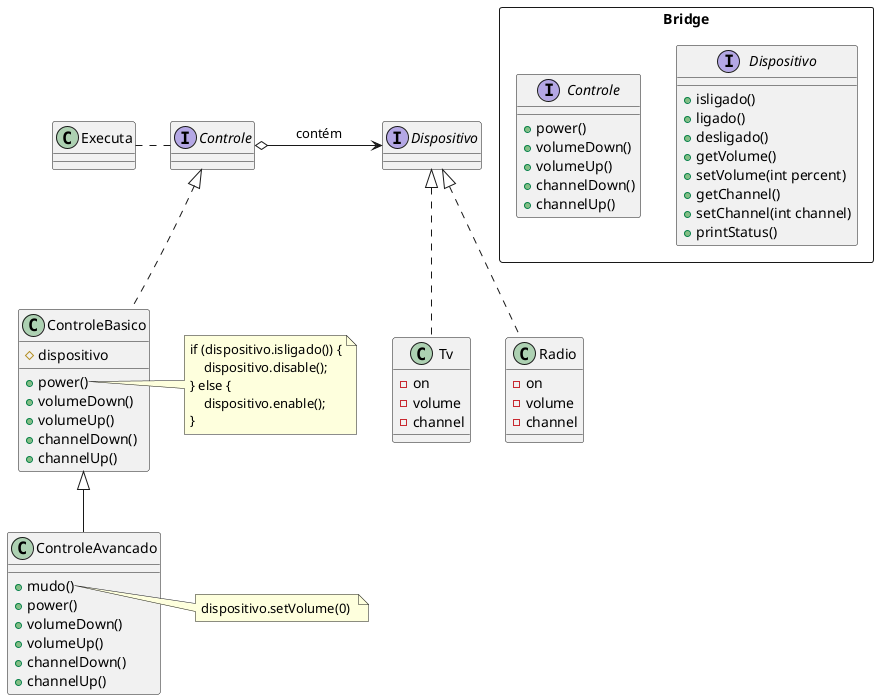 @startuml

class Executa{
}
package Bridge <<Rectangle>> {
    interface Dispositivo{
        +isligado()
        +ligado()
        +desligado()
        +getVolume()
        +setVolume(int percent)
        +getChannel()
        +setChannel(int channel)
        +printStatus()
    }

    interface Controle{
        +power()
        +volumeDown()
        +volumeUp()
        +channelDown()
        +channelUp()
    }
}
class Tv implements Dispositivo{
    -on
    -volume
    -channel
}

class Radio implements Dispositivo{
    -on
    -volume
    -channel
}

class ControleBasico implements Controle{
    #dispositivo
    +power()
    +volumeDown()
    +volumeUp()
    +channelDown()
    +channelUp()
}

class ControleAvancado extends ControleBasico{
    +mudo()
    +power()
    +volumeDown()
    +volumeUp()
    +channelDown()
    +channelUp()
}
Executa . Controle
Controle o-right-> Dispositivo : contém


note right of ControleAvancado::mudo 
dispositivo.setVolume(0) 
end note

note right of ControleBasico::power 
        if (dispositivo.isligado()) {
            dispositivo.disable();
        } else {
            dispositivo.enable();
        }
end note
@enduml